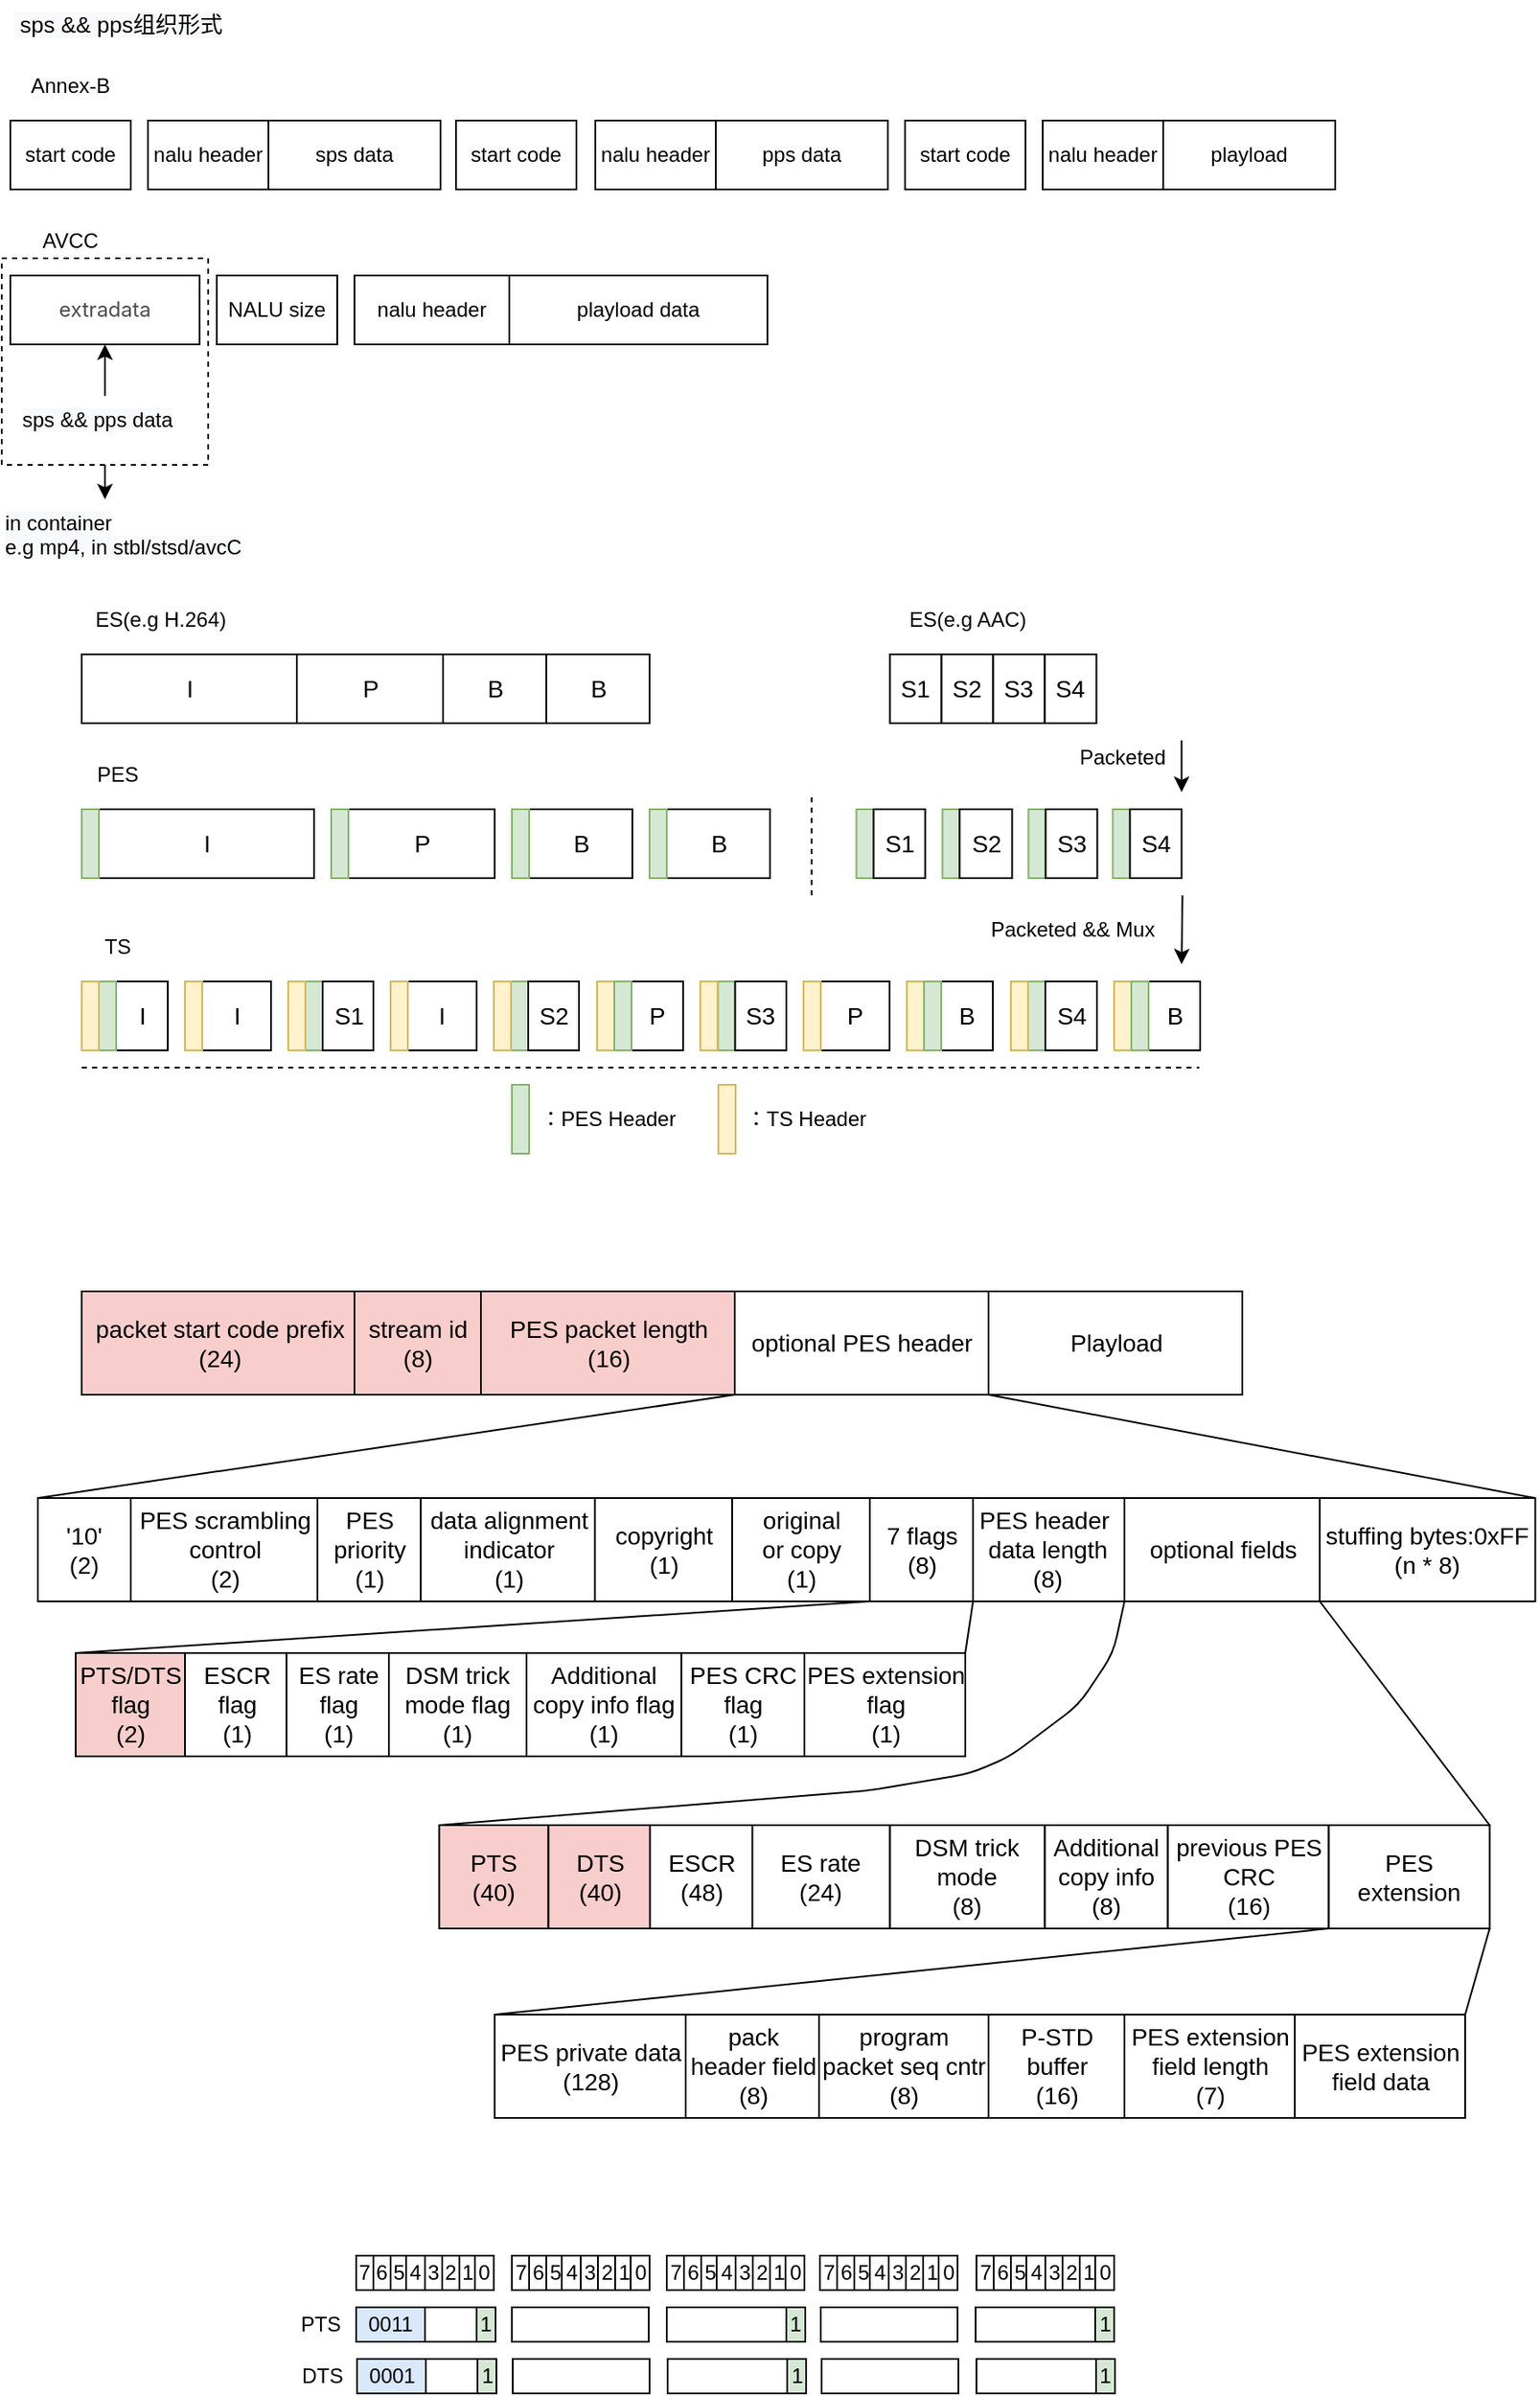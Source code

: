 <mxfile version="13.5.9" type="github">
  <diagram id="H2OyWEgOupRw279F355V" name="Page-1">
    <mxGraphModel dx="427" dy="680" grid="1" gridSize="10" guides="1" tooltips="1" connect="1" arrows="1" fold="1" page="1" pageScale="1" pageWidth="827" pageHeight="1169" math="0" shadow="0">
      <root>
        <mxCell id="0" />
        <mxCell id="1" parent="0" />
        <mxCell id="e2cg2YzqcunQsSNUU6SA-1" value="&lt;font style=&quot;font-size: 14px&quot;&gt;I&lt;/font&gt;" style="rounded=0;whiteSpace=wrap;html=1;" parent="1" vertex="1">
          <mxGeometry x="80.5" y="510" width="125" height="40" as="geometry" />
        </mxCell>
        <mxCell id="e2cg2YzqcunQsSNUU6SA-2" value="ES(e.g H.264)" style="text;html=1;align=center;verticalAlign=middle;resizable=0;points=[];autosize=1;" parent="1" vertex="1">
          <mxGeometry x="80.5" y="480" width="90" height="20" as="geometry" />
        </mxCell>
        <mxCell id="e2cg2YzqcunQsSNUU6SA-3" value="&lt;span style=&quot;font-size: 14px&quot;&gt;P&lt;/span&gt;" style="rounded=0;whiteSpace=wrap;html=1;" parent="1" vertex="1">
          <mxGeometry x="205.5" y="510" width="85" height="40" as="geometry" />
        </mxCell>
        <mxCell id="e2cg2YzqcunQsSNUU6SA-4" value="&lt;span style=&quot;font-size: 14px&quot;&gt;B&lt;/span&gt;" style="rounded=0;whiteSpace=wrap;html=1;" parent="1" vertex="1">
          <mxGeometry x="290.5" y="510" width="60" height="40" as="geometry" />
        </mxCell>
        <mxCell id="e2cg2YzqcunQsSNUU6SA-5" value="&lt;span style=&quot;font-size: 14px&quot;&gt;B&lt;/span&gt;" style="rounded=0;whiteSpace=wrap;html=1;" parent="1" vertex="1">
          <mxGeometry x="350.5" y="510" width="60" height="40" as="geometry" />
        </mxCell>
        <mxCell id="e2cg2YzqcunQsSNUU6SA-6" value="&lt;font style=&quot;font-size: 14px&quot;&gt;I&lt;/font&gt;" style="rounded=0;whiteSpace=wrap;html=1;" parent="1" vertex="1">
          <mxGeometry x="90.5" y="600" width="125" height="40" as="geometry" />
        </mxCell>
        <mxCell id="e2cg2YzqcunQsSNUU6SA-7" value="PES" style="text;html=1;align=center;verticalAlign=middle;resizable=0;points=[];autosize=1;" parent="1" vertex="1">
          <mxGeometry x="80.5" y="570" width="40" height="20" as="geometry" />
        </mxCell>
        <mxCell id="e2cg2YzqcunQsSNUU6SA-8" value="&lt;span style=&quot;font-size: 14px&quot;&gt;P&lt;/span&gt;" style="rounded=0;whiteSpace=wrap;html=1;" parent="1" vertex="1">
          <mxGeometry x="235.5" y="600" width="85" height="40" as="geometry" />
        </mxCell>
        <mxCell id="e2cg2YzqcunQsSNUU6SA-9" value="&lt;span style=&quot;font-size: 14px&quot;&gt;B&lt;/span&gt;" style="rounded=0;whiteSpace=wrap;html=1;" parent="1" vertex="1">
          <mxGeometry x="340.5" y="600" width="60" height="40" as="geometry" />
        </mxCell>
        <mxCell id="e2cg2YzqcunQsSNUU6SA-10" value="&lt;span style=&quot;font-size: 14px&quot;&gt;B&lt;/span&gt;" style="rounded=0;whiteSpace=wrap;html=1;" parent="1" vertex="1">
          <mxGeometry x="420.5" y="600" width="60" height="40" as="geometry" />
        </mxCell>
        <mxCell id="e2cg2YzqcunQsSNUU6SA-11" value="" style="rounded=0;whiteSpace=wrap;html=1;fillColor=#d5e8d4;strokeColor=#82b366;" parent="1" vertex="1">
          <mxGeometry x="80.5" y="600" width="10" height="40" as="geometry" />
        </mxCell>
        <mxCell id="e2cg2YzqcunQsSNUU6SA-12" value="" style="rounded=0;whiteSpace=wrap;html=1;fillColor=#d5e8d4;strokeColor=#82b366;" parent="1" vertex="1">
          <mxGeometry x="225.5" y="600" width="10" height="40" as="geometry" />
        </mxCell>
        <mxCell id="e2cg2YzqcunQsSNUU6SA-13" value="" style="rounded=0;whiteSpace=wrap;html=1;fillColor=#d5e8d4;strokeColor=#82b366;" parent="1" vertex="1">
          <mxGeometry x="330.5" y="600" width="10" height="40" as="geometry" />
        </mxCell>
        <mxCell id="e2cg2YzqcunQsSNUU6SA-14" value="" style="rounded=0;whiteSpace=wrap;html=1;fillColor=#d5e8d4;strokeColor=#82b366;" parent="1" vertex="1">
          <mxGeometry x="410.5" y="600" width="10" height="40" as="geometry" />
        </mxCell>
        <mxCell id="e2cg2YzqcunQsSNUU6SA-15" value="TS" style="text;html=1;align=center;verticalAlign=middle;resizable=0;points=[];autosize=1;" parent="1" vertex="1">
          <mxGeometry x="85.5" y="670" width="30" height="20" as="geometry" />
        </mxCell>
        <mxCell id="e2cg2YzqcunQsSNUU6SA-16" value="&lt;font style=&quot;font-size: 14px&quot;&gt;I&lt;/font&gt;" style="rounded=0;whiteSpace=wrap;html=1;" parent="1" vertex="1">
          <mxGeometry x="100.5" y="700" width="30" height="40" as="geometry" />
        </mxCell>
        <mxCell id="e2cg2YzqcunQsSNUU6SA-17" value="" style="rounded=0;whiteSpace=wrap;html=1;fillColor=#d5e8d4;strokeColor=#82b366;" parent="1" vertex="1">
          <mxGeometry x="90.5" y="700" width="10" height="40" as="geometry" />
        </mxCell>
        <mxCell id="e2cg2YzqcunQsSNUU6SA-18" value="&lt;font style=&quot;font-size: 14px&quot;&gt;I&lt;/font&gt;" style="rounded=0;whiteSpace=wrap;html=1;" parent="1" vertex="1">
          <mxGeometry x="150.5" y="700" width="40" height="40" as="geometry" />
        </mxCell>
        <mxCell id="e2cg2YzqcunQsSNUU6SA-19" value="&lt;font style=&quot;font-size: 14px&quot;&gt;I&lt;/font&gt;" style="rounded=0;whiteSpace=wrap;html=1;" parent="1" vertex="1">
          <mxGeometry x="270" y="700" width="40" height="40" as="geometry" />
        </mxCell>
        <mxCell id="e2cg2YzqcunQsSNUU6SA-20" value="" style="rounded=0;whiteSpace=wrap;html=1;fillColor=#fff2cc;strokeColor=#d6b656;" parent="1" vertex="1">
          <mxGeometry x="80.5" y="700" width="10" height="40" as="geometry" />
        </mxCell>
        <mxCell id="e2cg2YzqcunQsSNUU6SA-21" value="" style="rounded=0;whiteSpace=wrap;html=1;fillColor=#fff2cc;strokeColor=#d6b656;" parent="1" vertex="1">
          <mxGeometry x="140.5" y="700" width="10" height="40" as="geometry" />
        </mxCell>
        <mxCell id="e2cg2YzqcunQsSNUU6SA-22" value="" style="rounded=0;whiteSpace=wrap;html=1;fillColor=#fff2cc;strokeColor=#d6b656;" parent="1" vertex="1">
          <mxGeometry x="260" y="700" width="10" height="40" as="geometry" />
        </mxCell>
        <mxCell id="e2cg2YzqcunQsSNUU6SA-23" value="&lt;font style=&quot;font-size: 14px&quot;&gt;P&lt;/font&gt;" style="rounded=0;whiteSpace=wrap;html=1;" parent="1" vertex="1">
          <mxGeometry x="400" y="700" width="30" height="40" as="geometry" />
        </mxCell>
        <mxCell id="e2cg2YzqcunQsSNUU6SA-24" value="" style="rounded=0;whiteSpace=wrap;html=1;fillColor=#fff2cc;strokeColor=#d6b656;" parent="1" vertex="1">
          <mxGeometry x="380" y="700" width="10" height="40" as="geometry" />
        </mxCell>
        <mxCell id="e2cg2YzqcunQsSNUU6SA-25" value="&lt;font style=&quot;font-size: 14px&quot;&gt;P&lt;/font&gt;" style="rounded=0;whiteSpace=wrap;html=1;" parent="1" vertex="1">
          <mxGeometry x="510" y="700" width="40" height="40" as="geometry" />
        </mxCell>
        <mxCell id="e2cg2YzqcunQsSNUU6SA-26" value="" style="rounded=0;whiteSpace=wrap;html=1;fillColor=#fff2cc;strokeColor=#d6b656;" parent="1" vertex="1">
          <mxGeometry x="500" y="700" width="10" height="40" as="geometry" />
        </mxCell>
        <mxCell id="e2cg2YzqcunQsSNUU6SA-27" value="&lt;font style=&quot;font-size: 14px&quot;&gt;B&lt;/font&gt;" style="rounded=0;whiteSpace=wrap;html=1;" parent="1" vertex="1">
          <mxGeometry x="580" y="700" width="30" height="40" as="geometry" />
        </mxCell>
        <mxCell id="e2cg2YzqcunQsSNUU6SA-28" value="" style="rounded=0;whiteSpace=wrap;html=1;fillColor=#fff2cc;strokeColor=#d6b656;" parent="1" vertex="1">
          <mxGeometry x="560" y="700" width="10" height="40" as="geometry" />
        </mxCell>
        <mxCell id="e2cg2YzqcunQsSNUU6SA-29" value="&lt;font style=&quot;font-size: 14px&quot;&gt;B&lt;/font&gt;" style="rounded=0;whiteSpace=wrap;html=1;" parent="1" vertex="1">
          <mxGeometry x="700.5" y="700" width="30" height="40" as="geometry" />
        </mxCell>
        <mxCell id="e2cg2YzqcunQsSNUU6SA-30" value="" style="rounded=0;whiteSpace=wrap;html=1;fillColor=#fff2cc;strokeColor=#d6b656;" parent="1" vertex="1">
          <mxGeometry x="680.5" y="700" width="10" height="40" as="geometry" />
        </mxCell>
        <mxCell id="e2cg2YzqcunQsSNUU6SA-31" value="" style="rounded=0;whiteSpace=wrap;html=1;fillColor=#d5e8d4;strokeColor=#82b366;" parent="1" vertex="1">
          <mxGeometry x="390" y="700" width="10" height="40" as="geometry" />
        </mxCell>
        <mxCell id="e2cg2YzqcunQsSNUU6SA-32" value="" style="rounded=0;whiteSpace=wrap;html=1;fillColor=#d5e8d4;strokeColor=#82b366;" parent="1" vertex="1">
          <mxGeometry x="570" y="700" width="10" height="40" as="geometry" />
        </mxCell>
        <mxCell id="e2cg2YzqcunQsSNUU6SA-33" value="" style="rounded=0;whiteSpace=wrap;html=1;fillColor=#d5e8d4;strokeColor=#82b366;" parent="1" vertex="1">
          <mxGeometry x="690.5" y="700" width="10" height="40" as="geometry" />
        </mxCell>
        <mxCell id="e2cg2YzqcunQsSNUU6SA-34" style="edgeStyle=orthogonalEdgeStyle;rounded=0;orthogonalLoop=1;jettySize=auto;html=1;exitX=0.5;exitY=1;exitDx=0;exitDy=0;" parent="1" source="e2cg2YzqcunQsSNUU6SA-35" edge="1">
          <mxGeometry relative="1" as="geometry">
            <mxPoint x="94" y="420" as="targetPoint" />
          </mxGeometry>
        </mxCell>
        <mxCell id="e2cg2YzqcunQsSNUU6SA-35" value="" style="rounded=0;whiteSpace=wrap;html=1;dashed=1;" parent="1" vertex="1">
          <mxGeometry x="34" y="280" width="120" height="120" as="geometry" />
        </mxCell>
        <mxCell id="e2cg2YzqcunQsSNUU6SA-36" value="start code" style="whiteSpace=wrap;html=1;" parent="1" vertex="1">
          <mxGeometry x="39" y="200" width="70" height="40" as="geometry" />
        </mxCell>
        <mxCell id="e2cg2YzqcunQsSNUU6SA-37" value="nalu header" style="whiteSpace=wrap;html=1;" parent="1" vertex="1">
          <mxGeometry x="119" y="200" width="70" height="40" as="geometry" />
        </mxCell>
        <mxCell id="e2cg2YzqcunQsSNUU6SA-38" value="sps data" style="whiteSpace=wrap;html=1;" parent="1" vertex="1">
          <mxGeometry x="189" y="200" width="100" height="40" as="geometry" />
        </mxCell>
        <mxCell id="e2cg2YzqcunQsSNUU6SA-39" value="Annex-B" style="text;html=1;strokeColor=none;fillColor=none;align=center;verticalAlign=middle;whiteSpace=wrap;rounded=0;" parent="1" vertex="1">
          <mxGeometry x="39" y="170" width="70" height="20" as="geometry" />
        </mxCell>
        <mxCell id="e2cg2YzqcunQsSNUU6SA-40" value="&lt;span style=&quot;color: rgb(0 , 0 , 0) ; font-family: &amp;#34;helvetica&amp;#34; ; font-size: 13px ; font-style: normal ; font-weight: 400 ; letter-spacing: normal ; text-align: center ; text-indent: 0px ; text-transform: none ; word-spacing: 0px ; background-color: rgb(248 , 249 , 250) ; display: inline ; float: none&quot;&gt;&lt;span&gt;&amp;nbsp;&lt;/span&gt;sps &amp;amp;&amp;amp; pps组织形式&lt;/span&gt;" style="text;whiteSpace=wrap;html=1;" parent="1" vertex="1">
          <mxGeometry x="39" y="130" width="140" height="30" as="geometry" />
        </mxCell>
        <mxCell id="e2cg2YzqcunQsSNUU6SA-41" value="NALU size" style="whiteSpace=wrap;html=1;" parent="1" vertex="1">
          <mxGeometry x="159" y="290" width="70" height="40" as="geometry" />
        </mxCell>
        <mxCell id="e2cg2YzqcunQsSNUU6SA-42" value="&lt;span style=&quot;color: rgb(77 , 77 , 77) ; font-family: &amp;#34;microsoft yahei&amp;#34; , &amp;#34;sf pro display&amp;#34; , &amp;#34;roboto&amp;#34; , &amp;#34;noto&amp;#34; , &amp;#34;arial&amp;#34; , &amp;#34;pingfang sc&amp;#34; , sans-serif ; background-color: rgb(255 , 255 , 255)&quot;&gt;&lt;font style=&quot;font-size: 12px&quot;&gt;extradata&lt;/font&gt;&lt;/span&gt;" style="whiteSpace=wrap;html=1;" parent="1" vertex="1">
          <mxGeometry x="39" y="290" width="110" height="40" as="geometry" />
        </mxCell>
        <mxCell id="e2cg2YzqcunQsSNUU6SA-43" value="playload data" style="whiteSpace=wrap;html=1;" parent="1" vertex="1">
          <mxGeometry x="329" y="290" width="150" height="40" as="geometry" />
        </mxCell>
        <mxCell id="e2cg2YzqcunQsSNUU6SA-44" value="AVCC" style="text;html=1;strokeColor=none;fillColor=none;align=center;verticalAlign=middle;whiteSpace=wrap;rounded=0;" parent="1" vertex="1">
          <mxGeometry x="39" y="260" width="70" height="20" as="geometry" />
        </mxCell>
        <mxCell id="e2cg2YzqcunQsSNUU6SA-45" value="nalu header" style="whiteSpace=wrap;html=1;" parent="1" vertex="1">
          <mxGeometry x="239" y="290" width="90" height="40" as="geometry" />
        </mxCell>
        <mxCell id="e2cg2YzqcunQsSNUU6SA-46" value="" style="edgeStyle=orthogonalEdgeStyle;rounded=0;orthogonalLoop=1;jettySize=auto;html=1;entryX=0.5;entryY=1;entryDx=0;entryDy=0;" parent="1" source="e2cg2YzqcunQsSNUU6SA-47" target="e2cg2YzqcunQsSNUU6SA-42" edge="1">
          <mxGeometry relative="1" as="geometry">
            <mxPoint x="169" y="370" as="targetPoint" />
          </mxGeometry>
        </mxCell>
        <mxCell id="e2cg2YzqcunQsSNUU6SA-47" value="&lt;span style=&quot;color: rgb(0 , 0 , 0) ; font-family: &amp;#34;helvetica&amp;#34; ; font-size: 12px ; font-style: normal ; font-weight: 400 ; letter-spacing: normal ; text-align: center ; text-indent: 0px ; text-transform: none ; word-spacing: 0px ; background-color: rgb(248 , 249 , 250) ; display: inline ; float: none&quot;&gt;sps &amp;amp;&amp;amp; pps data&lt;/span&gt;" style="text;whiteSpace=wrap;html=1;" parent="1" vertex="1">
          <mxGeometry x="44" y="360" width="100" height="30" as="geometry" />
        </mxCell>
        <mxCell id="e2cg2YzqcunQsSNUU6SA-48" value="start code" style="whiteSpace=wrap;html=1;" parent="1" vertex="1">
          <mxGeometry x="559" y="200" width="70" height="40" as="geometry" />
        </mxCell>
        <mxCell id="e2cg2YzqcunQsSNUU6SA-49" value="&lt;span style=&quot;color: rgb(0 , 0 , 0) ; font-family: &amp;#34;helvetica&amp;#34; ; font-size: 12px ; font-style: normal ; font-weight: 400 ; letter-spacing: normal ; text-align: center ; text-indent: 0px ; text-transform: none ; word-spacing: 0px ; background-color: rgb(248 , 249 , 250) ; display: inline ; float: none&quot;&gt;in container&lt;br&gt;e.g mp4, in stbl/stsd/avcC&lt;br&gt;&lt;/span&gt;" style="text;whiteSpace=wrap;html=1;" parent="1" vertex="1">
          <mxGeometry x="34" y="420" width="140" height="40" as="geometry" />
        </mxCell>
        <mxCell id="e2cg2YzqcunQsSNUU6SA-50" value="start code" style="whiteSpace=wrap;html=1;" parent="1" vertex="1">
          <mxGeometry x="298" y="200" width="70" height="40" as="geometry" />
        </mxCell>
        <mxCell id="e2cg2YzqcunQsSNUU6SA-51" value="nalu header" style="whiteSpace=wrap;html=1;" parent="1" vertex="1">
          <mxGeometry x="379" y="200" width="70" height="40" as="geometry" />
        </mxCell>
        <mxCell id="e2cg2YzqcunQsSNUU6SA-52" value="pps data" style="whiteSpace=wrap;html=1;" parent="1" vertex="1">
          <mxGeometry x="449" y="200" width="100" height="40" as="geometry" />
        </mxCell>
        <mxCell id="e2cg2YzqcunQsSNUU6SA-53" value="nalu header" style="whiteSpace=wrap;html=1;" parent="1" vertex="1">
          <mxGeometry x="639" y="200" width="70" height="40" as="geometry" />
        </mxCell>
        <mxCell id="e2cg2YzqcunQsSNUU6SA-54" value="playload" style="whiteSpace=wrap;html=1;" parent="1" vertex="1">
          <mxGeometry x="709" y="200" width="100" height="40" as="geometry" />
        </mxCell>
        <mxCell id="e2cg2YzqcunQsSNUU6SA-55" value="" style="rounded=0;whiteSpace=wrap;html=1;fillColor=#d5e8d4;strokeColor=#82b366;" parent="1" vertex="1">
          <mxGeometry x="330.5" y="760" width="10" height="40" as="geometry" />
        </mxCell>
        <mxCell id="e2cg2YzqcunQsSNUU6SA-56" value="" style="endArrow=none;dashed=1;html=1;" parent="1" edge="1">
          <mxGeometry width="50" height="50" relative="1" as="geometry">
            <mxPoint x="80.5" y="750" as="sourcePoint" />
            <mxPoint x="730" y="750" as="targetPoint" />
          </mxGeometry>
        </mxCell>
        <mxCell id="e2cg2YzqcunQsSNUU6SA-57" value="：PES Header" style="text;html=1;align=center;verticalAlign=middle;resizable=0;points=[];autosize=1;" parent="1" vertex="1">
          <mxGeometry x="340.5" y="770" width="90" height="20" as="geometry" />
        </mxCell>
        <mxCell id="e2cg2YzqcunQsSNUU6SA-58" value="" style="rounded=0;whiteSpace=wrap;html=1;fillColor=#fff2cc;strokeColor=#d6b656;" parent="1" vertex="1">
          <mxGeometry x="450.5" y="760" width="10" height="40" as="geometry" />
        </mxCell>
        <mxCell id="e2cg2YzqcunQsSNUU6SA-59" value="：TS Header" style="text;html=1;align=center;verticalAlign=middle;resizable=0;points=[];autosize=1;" parent="1" vertex="1">
          <mxGeometry x="455.5" y="770" width="90" height="20" as="geometry" />
        </mxCell>
        <mxCell id="CJn2OmB8v8oCrsXGUj4G-1" value="ES(e.g AAC)" style="text;html=1;align=center;verticalAlign=middle;resizable=0;points=[];autosize=1;" parent="1" vertex="1">
          <mxGeometry x="555.21" y="480" width="80" height="20" as="geometry" />
        </mxCell>
        <mxCell id="CJn2OmB8v8oCrsXGUj4G-4" value="&lt;span style=&quot;font-size: 14px&quot;&gt;S1&lt;/span&gt;" style="rounded=0;whiteSpace=wrap;html=1;" parent="1" vertex="1">
          <mxGeometry x="550.21" y="510" width="30" height="40" as="geometry" />
        </mxCell>
        <mxCell id="CJn2OmB8v8oCrsXGUj4G-5" value="&lt;span style=&quot;font-size: 14px&quot;&gt;S2&lt;/span&gt;" style="rounded=0;whiteSpace=wrap;html=1;" parent="1" vertex="1">
          <mxGeometry x="580.21" y="510" width="30" height="40" as="geometry" />
        </mxCell>
        <mxCell id="CJn2OmB8v8oCrsXGUj4G-6" value="&lt;span style=&quot;font-size: 14px&quot;&gt;S3&lt;/span&gt;" style="rounded=0;whiteSpace=wrap;html=1;" parent="1" vertex="1">
          <mxGeometry x="610.21" y="510" width="30" height="40" as="geometry" />
        </mxCell>
        <mxCell id="CJn2OmB8v8oCrsXGUj4G-8" value="" style="rounded=0;whiteSpace=wrap;html=1;fillColor=#d5e8d4;strokeColor=#82b366;" parent="1" vertex="1">
          <mxGeometry x="210.5" y="700" width="10" height="40" as="geometry" />
        </mxCell>
        <mxCell id="CJn2OmB8v8oCrsXGUj4G-9" value="&lt;span style=&quot;font-size: 14px&quot;&gt;S1&lt;/span&gt;" style="rounded=0;whiteSpace=wrap;html=1;" parent="1" vertex="1">
          <mxGeometry x="220.5" y="700" width="29.5" height="40" as="geometry" />
        </mxCell>
        <mxCell id="CJn2OmB8v8oCrsXGUj4G-10" value="" style="rounded=0;whiteSpace=wrap;html=1;fillColor=#d5e8d4;strokeColor=#82b366;" parent="1" vertex="1">
          <mxGeometry x="580.71" y="600" width="10" height="40" as="geometry" />
        </mxCell>
        <mxCell id="CJn2OmB8v8oCrsXGUj4G-11" value="&lt;span style=&quot;font-size: 14px&quot;&gt;S2&lt;/span&gt;" style="rounded=0;whiteSpace=wrap;html=1;" parent="1" vertex="1">
          <mxGeometry x="590.71" y="600" width="30.5" height="40" as="geometry" />
        </mxCell>
        <mxCell id="CJn2OmB8v8oCrsXGUj4G-12" value="" style="rounded=0;whiteSpace=wrap;html=1;fillColor=#d5e8d4;strokeColor=#82b366;" parent="1" vertex="1">
          <mxGeometry x="630.71" y="600" width="10" height="40" as="geometry" />
        </mxCell>
        <mxCell id="CJn2OmB8v8oCrsXGUj4G-13" value="&lt;span style=&quot;font-size: 14px&quot;&gt;S3&lt;/span&gt;" style="rounded=0;whiteSpace=wrap;html=1;" parent="1" vertex="1">
          <mxGeometry x="640.71" y="600" width="30" height="40" as="geometry" />
        </mxCell>
        <mxCell id="CJn2OmB8v8oCrsXGUj4G-15" value="&lt;span style=&quot;font-size: 14px&quot;&gt;S4&lt;/span&gt;" style="rounded=0;whiteSpace=wrap;html=1;" parent="1" vertex="1">
          <mxGeometry x="640.21" y="510" width="30" height="40" as="geometry" />
        </mxCell>
        <mxCell id="CJn2OmB8v8oCrsXGUj4G-16" value="" style="rounded=0;whiteSpace=wrap;html=1;fillColor=#d5e8d4;strokeColor=#82b366;" parent="1" vertex="1">
          <mxGeometry x="679.71" y="600" width="10" height="40" as="geometry" />
        </mxCell>
        <mxCell id="CJn2OmB8v8oCrsXGUj4G-17" value="&lt;span style=&quot;font-size: 14px&quot;&gt;S4&lt;/span&gt;" style="rounded=0;whiteSpace=wrap;html=1;" parent="1" vertex="1">
          <mxGeometry x="689.71" y="600" width="30" height="40" as="geometry" />
        </mxCell>
        <mxCell id="CJn2OmB8v8oCrsXGUj4G-18" value="" style="rounded=0;whiteSpace=wrap;html=1;fillColor=#d5e8d4;strokeColor=#82b366;" parent="1" vertex="1">
          <mxGeometry x="530.71" y="600" width="10" height="40" as="geometry" />
        </mxCell>
        <mxCell id="CJn2OmB8v8oCrsXGUj4G-19" value="&lt;span style=&quot;font-size: 14px&quot;&gt;S1&lt;/span&gt;" style="rounded=0;whiteSpace=wrap;html=1;" parent="1" vertex="1">
          <mxGeometry x="540.71" y="600" width="30" height="40" as="geometry" />
        </mxCell>
        <mxCell id="CJn2OmB8v8oCrsXGUj4G-20" value="" style="rounded=0;whiteSpace=wrap;html=1;fillColor=#d5e8d4;strokeColor=#82b366;" parent="1" vertex="1">
          <mxGeometry x="330" y="700" width="10" height="40" as="geometry" />
        </mxCell>
        <mxCell id="CJn2OmB8v8oCrsXGUj4G-21" value="&lt;span style=&quot;font-size: 14px&quot;&gt;S2&lt;/span&gt;" style="rounded=0;whiteSpace=wrap;html=1;" parent="1" vertex="1">
          <mxGeometry x="340" y="700" width="29.5" height="40" as="geometry" />
        </mxCell>
        <mxCell id="CJn2OmB8v8oCrsXGUj4G-22" value="" style="rounded=0;whiteSpace=wrap;html=1;fillColor=#d5e8d4;strokeColor=#82b366;" parent="1" vertex="1">
          <mxGeometry x="450.25" y="700" width="10" height="40" as="geometry" />
        </mxCell>
        <mxCell id="CJn2OmB8v8oCrsXGUj4G-23" value="&lt;span style=&quot;font-size: 14px&quot;&gt;S3&lt;/span&gt;" style="rounded=0;whiteSpace=wrap;html=1;" parent="1" vertex="1">
          <mxGeometry x="460.25" y="700" width="29.75" height="40" as="geometry" />
        </mxCell>
        <mxCell id="CJn2OmB8v8oCrsXGUj4G-24" value="" style="rounded=0;whiteSpace=wrap;html=1;fillColor=#d5e8d4;strokeColor=#82b366;" parent="1" vertex="1">
          <mxGeometry x="630.5" y="700" width="10" height="40" as="geometry" />
        </mxCell>
        <mxCell id="CJn2OmB8v8oCrsXGUj4G-25" value="&lt;span style=&quot;font-size: 14px&quot;&gt;S4&lt;/span&gt;" style="rounded=0;whiteSpace=wrap;html=1;" parent="1" vertex="1">
          <mxGeometry x="640.5" y="700" width="30" height="40" as="geometry" />
        </mxCell>
        <mxCell id="CJn2OmB8v8oCrsXGUj4G-26" value="" style="endArrow=none;dashed=1;html=1;" parent="1" edge="1">
          <mxGeometry width="50" height="50" relative="1" as="geometry">
            <mxPoint x="504.71" y="650" as="sourcePoint" />
            <mxPoint x="504.71" y="590" as="targetPoint" />
          </mxGeometry>
        </mxCell>
        <mxCell id="CJn2OmB8v8oCrsXGUj4G-28" value="" style="endArrow=classic;html=1;" parent="1" edge="1">
          <mxGeometry width="50" height="50" relative="1" as="geometry">
            <mxPoint x="719.71" y="560" as="sourcePoint" />
            <mxPoint x="719.71" y="590" as="targetPoint" />
          </mxGeometry>
        </mxCell>
        <mxCell id="CJn2OmB8v8oCrsXGUj4G-29" value="Packeted" style="text;html=1;align=center;verticalAlign=middle;resizable=0;points=[];autosize=1;" parent="1" vertex="1">
          <mxGeometry x="649.71" y="560" width="70" height="20" as="geometry" />
        </mxCell>
        <mxCell id="CJn2OmB8v8oCrsXGUj4G-30" value="" style="endArrow=classic;html=1;" parent="1" edge="1">
          <mxGeometry width="50" height="50" relative="1" as="geometry">
            <mxPoint x="720.21" y="650" as="sourcePoint" />
            <mxPoint x="719.71" y="690" as="targetPoint" />
          </mxGeometry>
        </mxCell>
        <mxCell id="CJn2OmB8v8oCrsXGUj4G-31" value="Packeted &amp;amp;&amp;amp; Mux" style="text;html=1;align=center;verticalAlign=middle;resizable=0;points=[];autosize=1;" parent="1" vertex="1">
          <mxGeometry x="600.71" y="660" width="110" height="20" as="geometry" />
        </mxCell>
        <mxCell id="CJn2OmB8v8oCrsXGUj4G-32" value="&lt;font style=&quot;font-size: 14px&quot;&gt;packet start code prefix&lt;br&gt;(24)&lt;br&gt;&lt;/font&gt;" style="rounded=0;whiteSpace=wrap;html=1;fillColor=#f8cecc;" parent="1" vertex="1">
          <mxGeometry x="80.5" y="880" width="159.5" height="60" as="geometry" />
        </mxCell>
        <mxCell id="CJn2OmB8v8oCrsXGUj4G-33" value="&lt;font style=&quot;font-size: 14px&quot;&gt;stream id&lt;br&gt;(8)&lt;br&gt;&lt;/font&gt;" style="rounded=0;whiteSpace=wrap;html=1;fillColor=#f8cecc;" parent="1" vertex="1">
          <mxGeometry x="239" y="880" width="73.5" height="60" as="geometry" />
        </mxCell>
        <mxCell id="CJn2OmB8v8oCrsXGUj4G-34" value="&lt;font style=&quot;font-size: 14px&quot;&gt;PES packet length&lt;br&gt;(16)&lt;br&gt;&lt;/font&gt;" style="rounded=0;whiteSpace=wrap;html=1;fillColor=#f8cecc;" parent="1" vertex="1">
          <mxGeometry x="312.5" y="880" width="147.5" height="60" as="geometry" />
        </mxCell>
        <mxCell id="CJn2OmB8v8oCrsXGUj4G-35" value="&lt;font style=&quot;font-size: 14px&quot;&gt;optional PES header&lt;br&gt;&lt;/font&gt;" style="rounded=0;whiteSpace=wrap;html=1;" parent="1" vertex="1">
          <mxGeometry x="460" y="880" width="147.5" height="60" as="geometry" />
        </mxCell>
        <mxCell id="CJn2OmB8v8oCrsXGUj4G-36" value="&lt;font style=&quot;font-size: 14px&quot;&gt;Playload&lt;br&gt;&lt;/font&gt;" style="rounded=0;whiteSpace=wrap;html=1;" parent="1" vertex="1">
          <mxGeometry x="607.5" y="880" width="147.5" height="60" as="geometry" />
        </mxCell>
        <mxCell id="CJn2OmB8v8oCrsXGUj4G-37" value="" style="endArrow=none;html=1;entryX=0;entryY=1;entryDx=0;entryDy=0;exitX=0;exitY=0;exitDx=0;exitDy=0;" parent="1" source="CJn2OmB8v8oCrsXGUj4G-39" target="CJn2OmB8v8oCrsXGUj4G-35" edge="1">
          <mxGeometry width="50" height="50" relative="1" as="geometry">
            <mxPoint x="80" y="1000" as="sourcePoint" />
            <mxPoint x="470" y="970" as="targetPoint" />
          </mxGeometry>
        </mxCell>
        <mxCell id="CJn2OmB8v8oCrsXGUj4G-38" value="" style="endArrow=none;html=1;entryX=1;entryY=1;entryDx=0;entryDy=0;exitX=1;exitY=0;exitDx=0;exitDy=0;" parent="1" source="CJn2OmB8v8oCrsXGUj4G-45" target="CJn2OmB8v8oCrsXGUj4G-35" edge="1">
          <mxGeometry width="50" height="50" relative="1" as="geometry">
            <mxPoint x="800" y="1000" as="sourcePoint" />
            <mxPoint x="470" y="950" as="targetPoint" />
          </mxGeometry>
        </mxCell>
        <mxCell id="CJn2OmB8v8oCrsXGUj4G-39" value="&lt;font style=&quot;font-size: 14px&quot;&gt;&#39;10&#39;&lt;br&gt;(2)&lt;br&gt;&lt;/font&gt;" style="rounded=0;whiteSpace=wrap;html=1;" parent="1" vertex="1">
          <mxGeometry x="55" y="1000" width="54" height="60" as="geometry" />
        </mxCell>
        <mxCell id="CJn2OmB8v8oCrsXGUj4G-40" value="&lt;font style=&quot;font-size: 14px&quot;&gt;PES scrambling control&lt;br&gt;(2)&lt;br&gt;&lt;/font&gt;" style="rounded=0;whiteSpace=wrap;html=1;" parent="1" vertex="1">
          <mxGeometry x="109" y="1000" width="110" height="60" as="geometry" />
        </mxCell>
        <mxCell id="CJn2OmB8v8oCrsXGUj4G-41" value="&lt;font style=&quot;font-size: 14px&quot;&gt;PES&lt;br&gt;priority&lt;br&gt;(1)&lt;br&gt;&lt;/font&gt;" style="rounded=0;whiteSpace=wrap;html=1;" parent="1" vertex="1">
          <mxGeometry x="217.5" y="1000" width="60" height="60" as="geometry" />
        </mxCell>
        <mxCell id="CJn2OmB8v8oCrsXGUj4G-42" value="&lt;font style=&quot;font-size: 14px&quot;&gt;data alignment indicator&lt;br&gt;(1)&lt;br&gt;&lt;/font&gt;" style="rounded=0;whiteSpace=wrap;html=1;" parent="1" vertex="1">
          <mxGeometry x="277.5" y="1000" width="101.5" height="60" as="geometry" />
        </mxCell>
        <mxCell id="CJn2OmB8v8oCrsXGUj4G-43" value="&lt;font style=&quot;font-size: 14px&quot;&gt;copyright&lt;br&gt;(1)&lt;br&gt;&lt;/font&gt;" style="rounded=0;whiteSpace=wrap;html=1;" parent="1" vertex="1">
          <mxGeometry x="378.75" y="1000" width="80" height="60" as="geometry" />
        </mxCell>
        <mxCell id="CJn2OmB8v8oCrsXGUj4G-44" value="&lt;font style=&quot;font-size: 14px&quot;&gt;PES header&amp;nbsp;&lt;br&gt;data length&lt;br&gt;(8)&lt;br&gt;&lt;/font&gt;" style="rounded=0;whiteSpace=wrap;html=1;" parent="1" vertex="1">
          <mxGeometry x="597" y="1000" width="89.5" height="60" as="geometry" />
        </mxCell>
        <mxCell id="CJn2OmB8v8oCrsXGUj4G-45" value="&lt;font style=&quot;font-size: 14px&quot;&gt;stuffing bytes:0xFF&lt;br&gt;(n * 8)&lt;br&gt;&lt;/font&gt;" style="rounded=0;whiteSpace=wrap;html=1;" parent="1" vertex="1">
          <mxGeometry x="800" y="1000" width="125.25" height="60" as="geometry" />
        </mxCell>
        <mxCell id="CJn2OmB8v8oCrsXGUj4G-49" value="&lt;font style=&quot;font-size: 14px&quot;&gt;original&lt;br&gt;or copy&lt;br&gt;(1)&lt;br&gt;&lt;/font&gt;" style="rounded=0;whiteSpace=wrap;html=1;" parent="1" vertex="1">
          <mxGeometry x="458.5" y="1000" width="80" height="60" as="geometry" />
        </mxCell>
        <mxCell id="CJn2OmB8v8oCrsXGUj4G-50" value="&lt;font style=&quot;font-size: 14px&quot;&gt;7 flags&lt;br&gt;(8)&lt;br&gt;&lt;/font&gt;" style="rounded=0;whiteSpace=wrap;html=1;" parent="1" vertex="1">
          <mxGeometry x="538.5" y="1000" width="60" height="60" as="geometry" />
        </mxCell>
        <mxCell id="CJn2OmB8v8oCrsXGUj4G-51" value="&lt;font style=&quot;font-size: 14px&quot;&gt;optional fields&lt;br&gt;&lt;/font&gt;" style="rounded=0;whiteSpace=wrap;html=1;" parent="1" vertex="1">
          <mxGeometry x="686.5" y="1000" width="113.5" height="60" as="geometry" />
        </mxCell>
        <mxCell id="3kf2Afbp1p9vFh77QkCn-1" value="" style="endArrow=none;html=1;entryX=0;entryY=1;entryDx=0;entryDy=0;exitX=0;exitY=0;exitDx=0;exitDy=0;" parent="1" source="3kf2Afbp1p9vFh77QkCn-2" target="CJn2OmB8v8oCrsXGUj4G-50" edge="1">
          <mxGeometry width="50" height="50" relative="1" as="geometry">
            <mxPoint x="80" y="1100" as="sourcePoint" />
            <mxPoint x="470" y="950" as="targetPoint" />
          </mxGeometry>
        </mxCell>
        <mxCell id="3kf2Afbp1p9vFh77QkCn-2" value="&lt;font style=&quot;font-size: 14px&quot;&gt;PTS/DTS&lt;br&gt;flag&lt;br&gt;(2)&lt;br&gt;&lt;/font&gt;" style="rounded=0;whiteSpace=wrap;html=1;fillColor=#f8cecc;" parent="1" vertex="1">
          <mxGeometry x="77" y="1090" width="63.5" height="60" as="geometry" />
        </mxCell>
        <mxCell id="3kf2Afbp1p9vFh77QkCn-3" value="&lt;font style=&quot;font-size: 14px&quot;&gt;ESCR&lt;br&gt;flag&lt;br&gt;(1)&lt;br&gt;&lt;/font&gt;" style="rounded=0;whiteSpace=wrap;html=1;" parent="1" vertex="1">
          <mxGeometry x="140.5" y="1090" width="60" height="60" as="geometry" />
        </mxCell>
        <mxCell id="3kf2Afbp1p9vFh77QkCn-4" value="&lt;font style=&quot;font-size: 14px&quot;&gt;ES rate&lt;br&gt;flag&lt;br&gt;(1)&lt;br&gt;&lt;/font&gt;" style="rounded=0;whiteSpace=wrap;html=1;" parent="1" vertex="1">
          <mxGeometry x="199.5" y="1090" width="60" height="60" as="geometry" />
        </mxCell>
        <mxCell id="3kf2Afbp1p9vFh77QkCn-5" value="&lt;font style=&quot;font-size: 14px&quot;&gt;DSM trick&lt;br&gt;mode flag&lt;br&gt;(1)&lt;br&gt;&lt;/font&gt;" style="rounded=0;whiteSpace=wrap;html=1;" parent="1" vertex="1">
          <mxGeometry x="259" y="1090" width="80" height="60" as="geometry" />
        </mxCell>
        <mxCell id="3kf2Afbp1p9vFh77QkCn-6" value="&lt;font style=&quot;font-size: 14px&quot;&gt;Additional &lt;br&gt;copy info flag&lt;br&gt;(1)&lt;br&gt;&lt;/font&gt;" style="rounded=0;whiteSpace=wrap;html=1;" parent="1" vertex="1">
          <mxGeometry x="339" y="1090" width="90" height="60" as="geometry" />
        </mxCell>
        <mxCell id="3kf2Afbp1p9vFh77QkCn-7" value="&lt;font style=&quot;font-size: 14px&quot;&gt;PES CRC&lt;br&gt;flag&lt;br&gt;(1)&lt;br&gt;&lt;/font&gt;" style="rounded=0;whiteSpace=wrap;html=1;" parent="1" vertex="1">
          <mxGeometry x="429" y="1090" width="71.5" height="60" as="geometry" />
        </mxCell>
        <mxCell id="3kf2Afbp1p9vFh77QkCn-8" value="&lt;font style=&quot;font-size: 14px&quot;&gt;PES extension flag&lt;br&gt;(1)&lt;br&gt;&lt;/font&gt;" style="rounded=0;whiteSpace=wrap;html=1;" parent="1" vertex="1">
          <mxGeometry x="500.5" y="1090" width="93.5" height="60" as="geometry" />
        </mxCell>
        <mxCell id="3kf2Afbp1p9vFh77QkCn-9" value="" style="endArrow=none;html=1;entryX=1;entryY=1;entryDx=0;entryDy=0;exitX=1;exitY=0;exitDx=0;exitDy=0;" parent="1" source="3kf2Afbp1p9vFh77QkCn-8" target="CJn2OmB8v8oCrsXGUj4G-50" edge="1">
          <mxGeometry width="50" height="50" relative="1" as="geometry">
            <mxPoint x="86.5" y="1110" as="sourcePoint" />
            <mxPoint x="530" y="1070" as="targetPoint" />
          </mxGeometry>
        </mxCell>
        <mxCell id="3kf2Afbp1p9vFh77QkCn-11" value="" style="endArrow=none;html=1;entryX=0;entryY=1;entryDx=0;entryDy=0;exitX=0;exitY=0;exitDx=0;exitDy=0;" parent="1" source="3kf2Afbp1p9vFh77QkCn-13" target="CJn2OmB8v8oCrsXGUj4G-51" edge="1">
          <mxGeometry width="50" height="50" relative="1" as="geometry">
            <mxPoint x="460" y="1180" as="sourcePoint" />
            <mxPoint x="610.0" y="1070" as="targetPoint" />
            <Array as="points">
              <mxPoint x="537" y="1170" />
              <mxPoint x="597" y="1160" />
              <mxPoint x="620" y="1150" />
              <mxPoint x="660" y="1120" />
              <mxPoint x="680" y="1090" />
            </Array>
          </mxGeometry>
        </mxCell>
        <mxCell id="3kf2Afbp1p9vFh77QkCn-12" value="" style="endArrow=none;html=1;entryX=1;entryY=1;entryDx=0;entryDy=0;exitX=1;exitY=0;exitDx=0;exitDy=0;" parent="1" source="3kf2Afbp1p9vFh77QkCn-20" target="CJn2OmB8v8oCrsXGUj4G-51" edge="1">
          <mxGeometry width="50" height="50" relative="1" as="geometry">
            <mxPoint x="1100" y="1180" as="sourcePoint" />
            <mxPoint x="700.0" y="1070" as="targetPoint" />
          </mxGeometry>
        </mxCell>
        <mxCell id="3kf2Afbp1p9vFh77QkCn-13" value="&lt;font style=&quot;font-size: 14px&quot;&gt;PTS&lt;br&gt;(40)&lt;br&gt;&lt;/font&gt;" style="rounded=0;whiteSpace=wrap;html=1;fillColor=#f8cecc;" parent="1" vertex="1">
          <mxGeometry x="288.25" y="1190" width="63.5" height="60" as="geometry" />
        </mxCell>
        <mxCell id="3kf2Afbp1p9vFh77QkCn-14" value="&lt;font style=&quot;font-size: 14px&quot;&gt;DTS&lt;br&gt;(40)&lt;br&gt;&lt;/font&gt;" style="rounded=0;whiteSpace=wrap;html=1;fillColor=#f8cecc;" parent="1" vertex="1">
          <mxGeometry x="351.75" y="1190" width="60" height="60" as="geometry" />
        </mxCell>
        <mxCell id="3kf2Afbp1p9vFh77QkCn-15" value="&lt;font style=&quot;font-size: 14px&quot;&gt;ESCR&lt;br&gt;(48)&lt;br&gt;&lt;/font&gt;" style="rounded=0;whiteSpace=wrap;html=1;" parent="1" vertex="1">
          <mxGeometry x="410.75" y="1190" width="60" height="60" as="geometry" />
        </mxCell>
        <mxCell id="3kf2Afbp1p9vFh77QkCn-16" value="&lt;font style=&quot;font-size: 14px&quot;&gt;ES rate&lt;br&gt;(24)&lt;br&gt;&lt;/font&gt;" style="rounded=0;whiteSpace=wrap;html=1;" parent="1" vertex="1">
          <mxGeometry x="470.25" y="1190" width="80" height="60" as="geometry" />
        </mxCell>
        <mxCell id="3kf2Afbp1p9vFh77QkCn-17" value="&lt;font style=&quot;font-size: 14px&quot;&gt;DSM trick mode&lt;br&gt;(8)&lt;br&gt;&lt;/font&gt;" style="rounded=0;whiteSpace=wrap;html=1;" parent="1" vertex="1">
          <mxGeometry x="550.25" y="1190" width="90" height="60" as="geometry" />
        </mxCell>
        <mxCell id="3kf2Afbp1p9vFh77QkCn-18" value="&lt;font style=&quot;font-size: 14px&quot;&gt;Additional copy info&lt;br&gt;(8)&lt;br&gt;&lt;/font&gt;" style="rounded=0;whiteSpace=wrap;html=1;" parent="1" vertex="1">
          <mxGeometry x="640.25" y="1190" width="71.5" height="60" as="geometry" />
        </mxCell>
        <mxCell id="3kf2Afbp1p9vFh77QkCn-19" value="&lt;font style=&quot;font-size: 14px&quot;&gt;previous PES&lt;br&gt;CRC&lt;br&gt;(16)&lt;br&gt;&lt;/font&gt;" style="rounded=0;whiteSpace=wrap;html=1;" parent="1" vertex="1">
          <mxGeometry x="711.75" y="1190" width="93.5" height="60" as="geometry" />
        </mxCell>
        <mxCell id="3kf2Afbp1p9vFh77QkCn-20" value="&lt;font style=&quot;font-size: 14px&quot;&gt;PES&lt;br&gt;extension&lt;br&gt;&lt;/font&gt;" style="rounded=0;whiteSpace=wrap;html=1;" parent="1" vertex="1">
          <mxGeometry x="805.25" y="1190" width="93.5" height="60" as="geometry" />
        </mxCell>
        <mxCell id="3kf2Afbp1p9vFh77QkCn-21" value="" style="endArrow=none;html=1;entryX=0;entryY=1;entryDx=0;entryDy=0;exitX=0;exitY=0;exitDx=0;exitDy=0;" parent="1" source="3kf2Afbp1p9vFh77QkCn-22" target="3kf2Afbp1p9vFh77QkCn-20" edge="1">
          <mxGeometry width="50" height="50" relative="1" as="geometry">
            <mxPoint x="200" y="1320" as="sourcePoint" />
            <mxPoint x="800" y="1070" as="targetPoint" />
          </mxGeometry>
        </mxCell>
        <mxCell id="3kf2Afbp1p9vFh77QkCn-22" value="&lt;font style=&quot;font-size: 14px&quot;&gt;PES private data&lt;br&gt;(128)&lt;br&gt;&lt;/font&gt;" style="rounded=0;whiteSpace=wrap;html=1;" parent="1" vertex="1">
          <mxGeometry x="320.5" y="1300" width="111" height="60" as="geometry" />
        </mxCell>
        <mxCell id="3kf2Afbp1p9vFh77QkCn-23" value="&lt;font style=&quot;font-size: 14px&quot;&gt;pack header field&lt;br&gt;(8)&lt;br&gt;&lt;/font&gt;" style="rounded=0;whiteSpace=wrap;html=1;" parent="1" vertex="1">
          <mxGeometry x="431.5" y="1300" width="77.5" height="60" as="geometry" />
        </mxCell>
        <mxCell id="3kf2Afbp1p9vFh77QkCn-24" value="&lt;font style=&quot;font-size: 14px&quot;&gt;program packet seq cntr&lt;br&gt;(8)&lt;br&gt;&lt;/font&gt;" style="rounded=0;whiteSpace=wrap;html=1;" parent="1" vertex="1">
          <mxGeometry x="509" y="1300" width="98.5" height="60" as="geometry" />
        </mxCell>
        <mxCell id="3kf2Afbp1p9vFh77QkCn-25" value="&lt;font style=&quot;font-size: 14px&quot;&gt;P-STD buffer&lt;br&gt;(16)&lt;br&gt;&lt;/font&gt;" style="rounded=0;whiteSpace=wrap;html=1;" parent="1" vertex="1">
          <mxGeometry x="607.5" y="1300" width="79" height="60" as="geometry" />
        </mxCell>
        <mxCell id="3kf2Afbp1p9vFh77QkCn-26" value="&lt;font style=&quot;font-size: 14px&quot;&gt;PES extension field length&lt;br&gt;(7)&lt;br&gt;&lt;/font&gt;" style="rounded=0;whiteSpace=wrap;html=1;" parent="1" vertex="1">
          <mxGeometry x="686.5" y="1300" width="99" height="60" as="geometry" />
        </mxCell>
        <mxCell id="3kf2Afbp1p9vFh77QkCn-27" value="&lt;font style=&quot;font-size: 14px&quot;&gt;PES extension field data&lt;br&gt;&lt;/font&gt;" style="rounded=0;whiteSpace=wrap;html=1;" parent="1" vertex="1">
          <mxGeometry x="785.5" y="1300" width="99" height="60" as="geometry" />
        </mxCell>
        <mxCell id="3kf2Afbp1p9vFh77QkCn-30" value="" style="endArrow=none;html=1;entryX=1;entryY=1;entryDx=0;entryDy=0;exitX=1;exitY=0;exitDx=0;exitDy=0;" parent="1" source="3kf2Afbp1p9vFh77QkCn-27" target="3kf2Afbp1p9vFh77QkCn-20" edge="1">
          <mxGeometry width="50" height="50" relative="1" as="geometry">
            <mxPoint x="908.75" y="1200" as="sourcePoint" />
            <mxPoint x="800" y="1070" as="targetPoint" />
          </mxGeometry>
        </mxCell>
        <mxCell id="yLXfrVNigpDJwzlFaD4E-1" value="" style="rounded=0;whiteSpace=wrap;html=1;fillColor=#fff2cc;strokeColor=#d6b656;" vertex="1" parent="1">
          <mxGeometry x="620.5" y="700" width="10" height="40" as="geometry" />
        </mxCell>
        <mxCell id="yLXfrVNigpDJwzlFaD4E-2" value="" style="rounded=0;whiteSpace=wrap;html=1;fillColor=#fff2cc;strokeColor=#d6b656;" vertex="1" parent="1">
          <mxGeometry x="440" y="700" width="10" height="40" as="geometry" />
        </mxCell>
        <mxCell id="yLXfrVNigpDJwzlFaD4E-3" value="" style="rounded=0;whiteSpace=wrap;html=1;fillColor=#fff2cc;strokeColor=#d6b656;" vertex="1" parent="1">
          <mxGeometry x="320" y="700" width="10" height="40" as="geometry" />
        </mxCell>
        <mxCell id="yLXfrVNigpDJwzlFaD4E-4" value="" style="rounded=0;whiteSpace=wrap;html=1;fillColor=#fff2cc;strokeColor=#d6b656;" vertex="1" parent="1">
          <mxGeometry x="200.5" y="700" width="10" height="40" as="geometry" />
        </mxCell>
        <mxCell id="yLXfrVNigpDJwzlFaD4E-5" value="7" style="rounded=0;whiteSpace=wrap;html=1;" vertex="1" parent="1">
          <mxGeometry x="240" y="1440" width="10" height="20" as="geometry" />
        </mxCell>
        <mxCell id="yLXfrVNigpDJwzlFaD4E-6" value="6" style="rounded=0;whiteSpace=wrap;html=1;" vertex="1" parent="1">
          <mxGeometry x="250" y="1440" width="10" height="20" as="geometry" />
        </mxCell>
        <mxCell id="yLXfrVNigpDJwzlFaD4E-9" value="5" style="rounded=0;whiteSpace=wrap;html=1;" vertex="1" parent="1">
          <mxGeometry x="260" y="1440" width="10" height="20" as="geometry" />
        </mxCell>
        <mxCell id="yLXfrVNigpDJwzlFaD4E-10" value="4" style="rounded=0;whiteSpace=wrap;html=1;" vertex="1" parent="1">
          <mxGeometry x="269" y="1440" width="11" height="20" as="geometry" />
        </mxCell>
        <mxCell id="yLXfrVNigpDJwzlFaD4E-11" value="3" style="rounded=0;whiteSpace=wrap;html=1;" vertex="1" parent="1">
          <mxGeometry x="280" y="1440" width="10" height="20" as="geometry" />
        </mxCell>
        <mxCell id="yLXfrVNigpDJwzlFaD4E-12" value="2" style="rounded=0;whiteSpace=wrap;html=1;" vertex="1" parent="1">
          <mxGeometry x="290" y="1440" width="10" height="20" as="geometry" />
        </mxCell>
        <mxCell id="yLXfrVNigpDJwzlFaD4E-13" value="1" style="rounded=0;whiteSpace=wrap;html=1;" vertex="1" parent="1">
          <mxGeometry x="300" y="1440" width="10" height="20" as="geometry" />
        </mxCell>
        <mxCell id="yLXfrVNigpDJwzlFaD4E-14" value="0" style="rounded=0;whiteSpace=wrap;html=1;" vertex="1" parent="1">
          <mxGeometry x="309" y="1440" width="11" height="20" as="geometry" />
        </mxCell>
        <mxCell id="yLXfrVNigpDJwzlFaD4E-64" value="7" style="rounded=0;whiteSpace=wrap;html=1;" vertex="1" parent="1">
          <mxGeometry x="330.5" y="1440" width="10" height="20" as="geometry" />
        </mxCell>
        <mxCell id="yLXfrVNigpDJwzlFaD4E-65" value="6" style="rounded=0;whiteSpace=wrap;html=1;" vertex="1" parent="1">
          <mxGeometry x="340.5" y="1440" width="10" height="20" as="geometry" />
        </mxCell>
        <mxCell id="yLXfrVNigpDJwzlFaD4E-66" value="5" style="rounded=0;whiteSpace=wrap;html=1;" vertex="1" parent="1">
          <mxGeometry x="350.5" y="1440" width="10" height="20" as="geometry" />
        </mxCell>
        <mxCell id="yLXfrVNigpDJwzlFaD4E-67" value="4" style="rounded=0;whiteSpace=wrap;html=1;" vertex="1" parent="1">
          <mxGeometry x="359.5" y="1440" width="11" height="20" as="geometry" />
        </mxCell>
        <mxCell id="yLXfrVNigpDJwzlFaD4E-68" value="3" style="rounded=0;whiteSpace=wrap;html=1;" vertex="1" parent="1">
          <mxGeometry x="370.5" y="1440" width="10" height="20" as="geometry" />
        </mxCell>
        <mxCell id="yLXfrVNigpDJwzlFaD4E-69" value="2" style="rounded=0;whiteSpace=wrap;html=1;" vertex="1" parent="1">
          <mxGeometry x="380.5" y="1440" width="10" height="20" as="geometry" />
        </mxCell>
        <mxCell id="yLXfrVNigpDJwzlFaD4E-70" value="1" style="rounded=0;whiteSpace=wrap;html=1;" vertex="1" parent="1">
          <mxGeometry x="390.5" y="1440" width="10" height="20" as="geometry" />
        </mxCell>
        <mxCell id="yLXfrVNigpDJwzlFaD4E-71" value="0" style="rounded=0;whiteSpace=wrap;html=1;" vertex="1" parent="1">
          <mxGeometry x="399.5" y="1440" width="11" height="20" as="geometry" />
        </mxCell>
        <mxCell id="yLXfrVNigpDJwzlFaD4E-72" value="7" style="rounded=0;whiteSpace=wrap;html=1;" vertex="1" parent="1">
          <mxGeometry x="420.5" y="1440" width="10" height="20" as="geometry" />
        </mxCell>
        <mxCell id="yLXfrVNigpDJwzlFaD4E-73" value="6" style="rounded=0;whiteSpace=wrap;html=1;" vertex="1" parent="1">
          <mxGeometry x="430.5" y="1440" width="10" height="20" as="geometry" />
        </mxCell>
        <mxCell id="yLXfrVNigpDJwzlFaD4E-74" value="5" style="rounded=0;whiteSpace=wrap;html=1;" vertex="1" parent="1">
          <mxGeometry x="440.5" y="1440" width="10" height="20" as="geometry" />
        </mxCell>
        <mxCell id="yLXfrVNigpDJwzlFaD4E-75" value="4" style="rounded=0;whiteSpace=wrap;html=1;" vertex="1" parent="1">
          <mxGeometry x="449.5" y="1440" width="11" height="20" as="geometry" />
        </mxCell>
        <mxCell id="yLXfrVNigpDJwzlFaD4E-76" value="3" style="rounded=0;whiteSpace=wrap;html=1;" vertex="1" parent="1">
          <mxGeometry x="460.5" y="1440" width="10" height="20" as="geometry" />
        </mxCell>
        <mxCell id="yLXfrVNigpDJwzlFaD4E-77" value="2" style="rounded=0;whiteSpace=wrap;html=1;" vertex="1" parent="1">
          <mxGeometry x="470.5" y="1440" width="10" height="20" as="geometry" />
        </mxCell>
        <mxCell id="yLXfrVNigpDJwzlFaD4E-78" value="1" style="rounded=0;whiteSpace=wrap;html=1;" vertex="1" parent="1">
          <mxGeometry x="480.5" y="1440" width="10" height="20" as="geometry" />
        </mxCell>
        <mxCell id="yLXfrVNigpDJwzlFaD4E-79" value="0" style="rounded=0;whiteSpace=wrap;html=1;" vertex="1" parent="1">
          <mxGeometry x="489.5" y="1440" width="11" height="20" as="geometry" />
        </mxCell>
        <mxCell id="yLXfrVNigpDJwzlFaD4E-80" value="7" style="rounded=0;whiteSpace=wrap;html=1;" vertex="1" parent="1">
          <mxGeometry x="509.5" y="1440" width="10" height="20" as="geometry" />
        </mxCell>
        <mxCell id="yLXfrVNigpDJwzlFaD4E-81" value="6" style="rounded=0;whiteSpace=wrap;html=1;" vertex="1" parent="1">
          <mxGeometry x="519.5" y="1440" width="10" height="20" as="geometry" />
        </mxCell>
        <mxCell id="yLXfrVNigpDJwzlFaD4E-82" value="5" style="rounded=0;whiteSpace=wrap;html=1;" vertex="1" parent="1">
          <mxGeometry x="529.5" y="1440" width="10" height="20" as="geometry" />
        </mxCell>
        <mxCell id="yLXfrVNigpDJwzlFaD4E-83" value="4" style="rounded=0;whiteSpace=wrap;html=1;" vertex="1" parent="1">
          <mxGeometry x="538.5" y="1440" width="11" height="20" as="geometry" />
        </mxCell>
        <mxCell id="yLXfrVNigpDJwzlFaD4E-84" value="3" style="rounded=0;whiteSpace=wrap;html=1;" vertex="1" parent="1">
          <mxGeometry x="549.5" y="1440" width="10" height="20" as="geometry" />
        </mxCell>
        <mxCell id="yLXfrVNigpDJwzlFaD4E-85" value="2" style="rounded=0;whiteSpace=wrap;html=1;" vertex="1" parent="1">
          <mxGeometry x="559.5" y="1440" width="10" height="20" as="geometry" />
        </mxCell>
        <mxCell id="yLXfrVNigpDJwzlFaD4E-86" value="1" style="rounded=0;whiteSpace=wrap;html=1;" vertex="1" parent="1">
          <mxGeometry x="569.5" y="1440" width="10" height="20" as="geometry" />
        </mxCell>
        <mxCell id="yLXfrVNigpDJwzlFaD4E-87" value="0" style="rounded=0;whiteSpace=wrap;html=1;" vertex="1" parent="1">
          <mxGeometry x="578.5" y="1440" width="11" height="20" as="geometry" />
        </mxCell>
        <mxCell id="yLXfrVNigpDJwzlFaD4E-88" value="7" style="rounded=0;whiteSpace=wrap;html=1;" vertex="1" parent="1">
          <mxGeometry x="600.5" y="1440" width="10" height="20" as="geometry" />
        </mxCell>
        <mxCell id="yLXfrVNigpDJwzlFaD4E-89" value="6" style="rounded=0;whiteSpace=wrap;html=1;" vertex="1" parent="1">
          <mxGeometry x="610.5" y="1440" width="10" height="20" as="geometry" />
        </mxCell>
        <mxCell id="yLXfrVNigpDJwzlFaD4E-90" value="5" style="rounded=0;whiteSpace=wrap;html=1;" vertex="1" parent="1">
          <mxGeometry x="620.5" y="1440" width="10" height="20" as="geometry" />
        </mxCell>
        <mxCell id="yLXfrVNigpDJwzlFaD4E-91" value="4" style="rounded=0;whiteSpace=wrap;html=1;" vertex="1" parent="1">
          <mxGeometry x="629.5" y="1440" width="11" height="20" as="geometry" />
        </mxCell>
        <mxCell id="yLXfrVNigpDJwzlFaD4E-92" value="3" style="rounded=0;whiteSpace=wrap;html=1;" vertex="1" parent="1">
          <mxGeometry x="640.5" y="1440" width="10" height="20" as="geometry" />
        </mxCell>
        <mxCell id="yLXfrVNigpDJwzlFaD4E-93" value="2" style="rounded=0;whiteSpace=wrap;html=1;" vertex="1" parent="1">
          <mxGeometry x="650.5" y="1440" width="10" height="20" as="geometry" />
        </mxCell>
        <mxCell id="yLXfrVNigpDJwzlFaD4E-94" value="1" style="rounded=0;whiteSpace=wrap;html=1;" vertex="1" parent="1">
          <mxGeometry x="660.5" y="1440" width="10" height="20" as="geometry" />
        </mxCell>
        <mxCell id="yLXfrVNigpDJwzlFaD4E-95" value="0" style="rounded=0;whiteSpace=wrap;html=1;" vertex="1" parent="1">
          <mxGeometry x="669.5" y="1440" width="11" height="20" as="geometry" />
        </mxCell>
        <mxCell id="yLXfrVNigpDJwzlFaD4E-97" value="0011" style="rounded=0;whiteSpace=wrap;html=1;fillColor=#dae8fc;" vertex="1" parent="1">
          <mxGeometry x="240" y="1470" width="40" height="20" as="geometry" />
        </mxCell>
        <mxCell id="yLXfrVNigpDJwzlFaD4E-98" value="PTS" style="text;html=1;align=center;verticalAlign=middle;resizable=0;points=[];autosize=1;" vertex="1" parent="1">
          <mxGeometry x="199" y="1470" width="40" height="20" as="geometry" />
        </mxCell>
        <mxCell id="yLXfrVNigpDJwzlFaD4E-99" value="" style="rounded=0;whiteSpace=wrap;html=1;" vertex="1" parent="1">
          <mxGeometry x="280" y="1470" width="30" height="20" as="geometry" />
        </mxCell>
        <mxCell id="yLXfrVNigpDJwzlFaD4E-100" value="1" style="rounded=0;whiteSpace=wrap;html=1;fillColor=#d5e8d4;" vertex="1" parent="1">
          <mxGeometry x="310" y="1470" width="11" height="20" as="geometry" />
        </mxCell>
        <mxCell id="yLXfrVNigpDJwzlFaD4E-101" value="" style="rounded=0;whiteSpace=wrap;html=1;" vertex="1" parent="1">
          <mxGeometry x="330.5" y="1470" width="79.5" height="20" as="geometry" />
        </mxCell>
        <mxCell id="yLXfrVNigpDJwzlFaD4E-102" value="" style="rounded=0;whiteSpace=wrap;html=1;" vertex="1" parent="1">
          <mxGeometry x="420.5" y="1470" width="69.5" height="20" as="geometry" />
        </mxCell>
        <mxCell id="yLXfrVNigpDJwzlFaD4E-103" value="1" style="rounded=0;whiteSpace=wrap;html=1;fillColor=#d5e8d4;" vertex="1" parent="1">
          <mxGeometry x="490" y="1470" width="11" height="20" as="geometry" />
        </mxCell>
        <mxCell id="yLXfrVNigpDJwzlFaD4E-104" value="" style="rounded=0;whiteSpace=wrap;html=1;" vertex="1" parent="1">
          <mxGeometry x="510" y="1470" width="79.5" height="20" as="geometry" />
        </mxCell>
        <mxCell id="yLXfrVNigpDJwzlFaD4E-105" value="" style="rounded=0;whiteSpace=wrap;html=1;" vertex="1" parent="1">
          <mxGeometry x="600" y="1470" width="69.5" height="20" as="geometry" />
        </mxCell>
        <mxCell id="yLXfrVNigpDJwzlFaD4E-106" value="1" style="rounded=0;whiteSpace=wrap;html=1;fillColor=#d5e8d4;" vertex="1" parent="1">
          <mxGeometry x="669.5" y="1470" width="11" height="20" as="geometry" />
        </mxCell>
        <mxCell id="yLXfrVNigpDJwzlFaD4E-107" value="0001" style="rounded=0;whiteSpace=wrap;html=1;fillColor=#dae8fc;" vertex="1" parent="1">
          <mxGeometry x="240.5" y="1500" width="40" height="20" as="geometry" />
        </mxCell>
        <mxCell id="yLXfrVNigpDJwzlFaD4E-108" value="DTS" style="text;html=1;align=center;verticalAlign=middle;resizable=0;points=[];autosize=1;" vertex="1" parent="1">
          <mxGeometry x="199.5" y="1500" width="40" height="20" as="geometry" />
        </mxCell>
        <mxCell id="yLXfrVNigpDJwzlFaD4E-109" value="" style="rounded=0;whiteSpace=wrap;html=1;" vertex="1" parent="1">
          <mxGeometry x="280.5" y="1500" width="30" height="20" as="geometry" />
        </mxCell>
        <mxCell id="yLXfrVNigpDJwzlFaD4E-110" value="1" style="rounded=0;whiteSpace=wrap;html=1;fillColor=#d5e8d4;" vertex="1" parent="1">
          <mxGeometry x="310.5" y="1500" width="11" height="20" as="geometry" />
        </mxCell>
        <mxCell id="yLXfrVNigpDJwzlFaD4E-111" value="" style="rounded=0;whiteSpace=wrap;html=1;" vertex="1" parent="1">
          <mxGeometry x="331" y="1500" width="79.5" height="20" as="geometry" />
        </mxCell>
        <mxCell id="yLXfrVNigpDJwzlFaD4E-112" value="" style="rounded=0;whiteSpace=wrap;html=1;" vertex="1" parent="1">
          <mxGeometry x="421" y="1500" width="69.5" height="20" as="geometry" />
        </mxCell>
        <mxCell id="yLXfrVNigpDJwzlFaD4E-113" value="1" style="rounded=0;whiteSpace=wrap;html=1;fillColor=#d5e8d4;" vertex="1" parent="1">
          <mxGeometry x="490.5" y="1500" width="11" height="20" as="geometry" />
        </mxCell>
        <mxCell id="yLXfrVNigpDJwzlFaD4E-114" value="" style="rounded=0;whiteSpace=wrap;html=1;" vertex="1" parent="1">
          <mxGeometry x="510.5" y="1500" width="79.5" height="20" as="geometry" />
        </mxCell>
        <mxCell id="yLXfrVNigpDJwzlFaD4E-115" value="" style="rounded=0;whiteSpace=wrap;html=1;" vertex="1" parent="1">
          <mxGeometry x="600.5" y="1500" width="69.5" height="20" as="geometry" />
        </mxCell>
        <mxCell id="yLXfrVNigpDJwzlFaD4E-116" value="1" style="rounded=0;whiteSpace=wrap;html=1;fillColor=#d5e8d4;" vertex="1" parent="1">
          <mxGeometry x="670" y="1500" width="11" height="20" as="geometry" />
        </mxCell>
      </root>
    </mxGraphModel>
  </diagram>
</mxfile>
